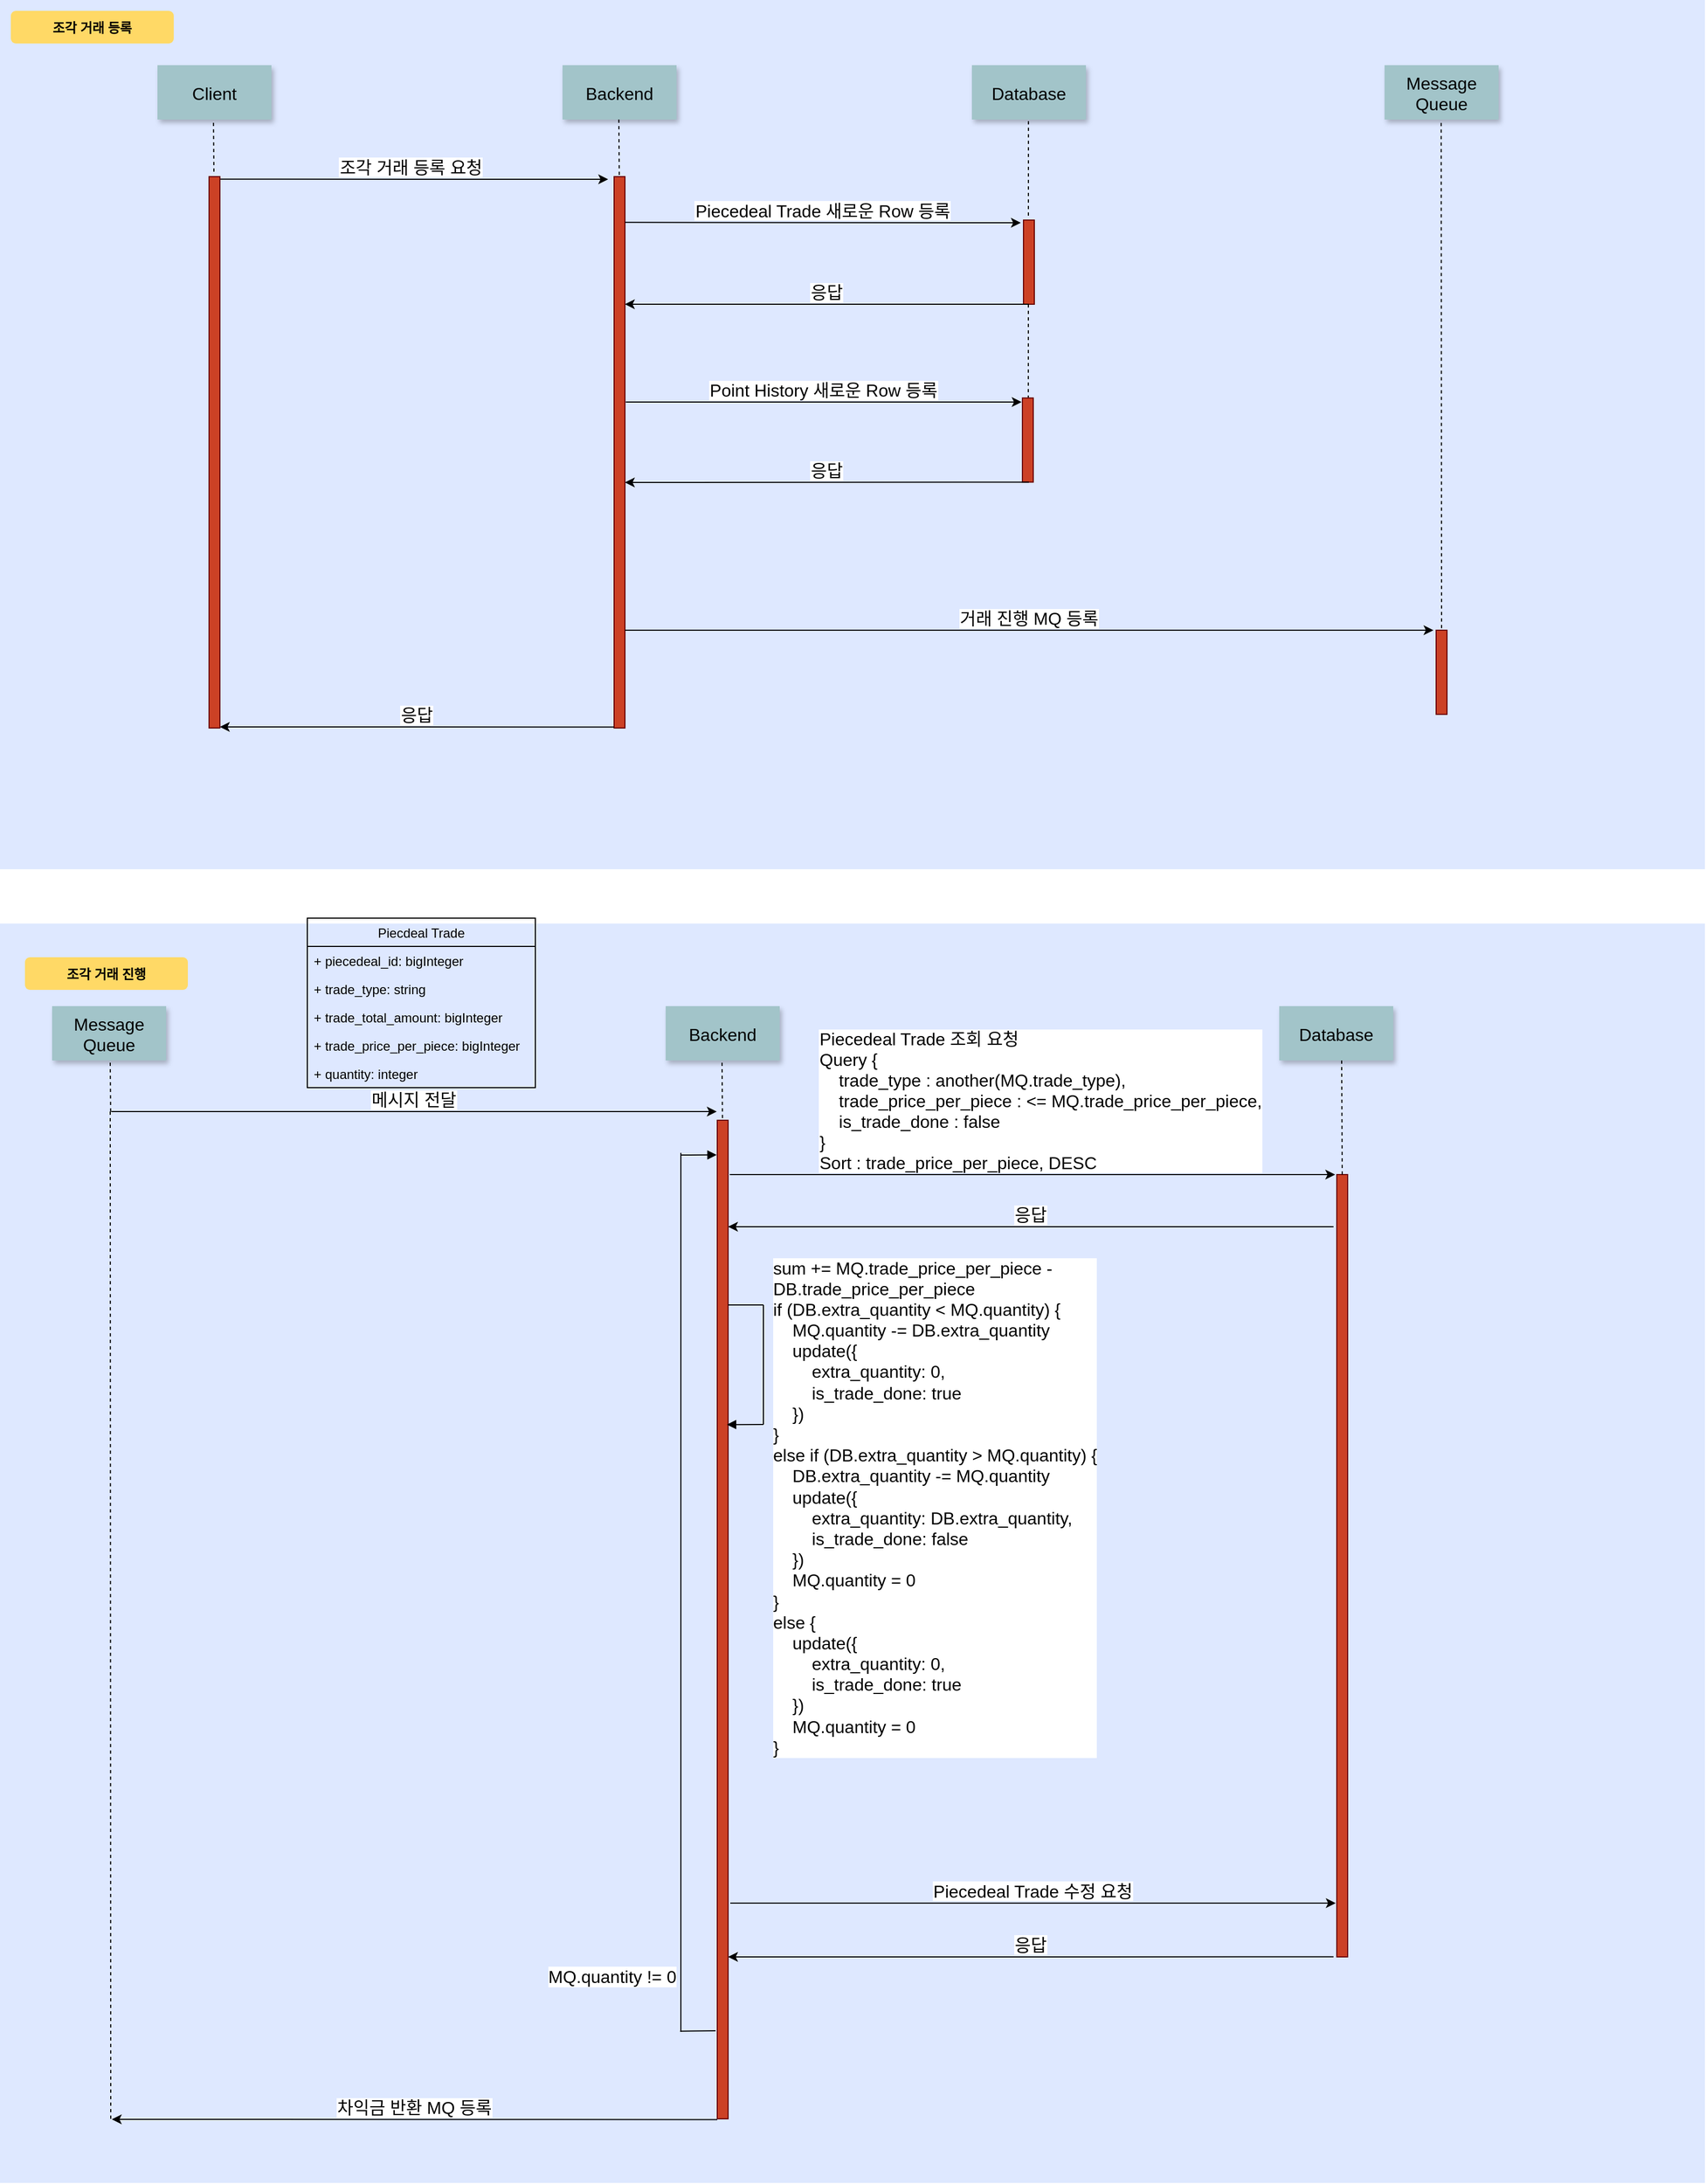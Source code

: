 <mxfile version="15.9.6" type="github">
  <diagram name="Page-1" id="9361dd3d-8414-5efd-6122-117bd74ce7a7">
    <mxGraphModel dx="4291" dy="3206" grid="1" gridSize="10" guides="1" tooltips="1" connect="1" arrows="1" fold="1" page="0" pageScale="1.5" pageWidth="826" pageHeight="1169" background="none" math="0" shadow="0">
      <root>
        <mxCell id="0" />
        <mxCell id="1" parent="0" />
        <mxCell id="69" value="" style="fillColor=#DEE8FF;strokeColor=none" parent="1" vertex="1">
          <mxGeometry x="1650" y="30" width="1570" height="800" as="geometry" />
        </mxCell>
        <mxCell id="71" value="조각 거래 등록" style="rounded=1;fontStyle=1;fillColor=#FFD966;strokeColor=none" parent="1" vertex="1">
          <mxGeometry x="1660" y="40" width="150" height="30" as="geometry" />
        </mxCell>
        <mxCell id="AhJz03Bt-B3YiPbpUyde-89" value="Client" style="shadow=1;fillColor=#A2C4C9;strokeColor=none;fontSize=16;" parent="1" vertex="1">
          <mxGeometry x="1795" y="90" width="105" height="50" as="geometry" />
        </mxCell>
        <mxCell id="AhJz03Bt-B3YiPbpUyde-90" value="Backend" style="shadow=1;fillColor=#A2C4C9;strokeColor=none;fontSize=16;" parent="1" vertex="1">
          <mxGeometry x="2168" y="90" width="105" height="50" as="geometry" />
        </mxCell>
        <mxCell id="AhJz03Bt-B3YiPbpUyde-91" value="Database" style="shadow=1;fillColor=#A2C4C9;strokeColor=none;fontSize=16;" parent="1" vertex="1">
          <mxGeometry x="2545" y="90" width="105" height="50" as="geometry" />
        </mxCell>
        <mxCell id="AhJz03Bt-B3YiPbpUyde-92" value="Message&#xa;Queue" style="shadow=1;fillColor=#A2C4C9;strokeColor=none;fontSize=16;" parent="1" vertex="1">
          <mxGeometry x="2925" y="90" width="105" height="50" as="geometry" />
        </mxCell>
        <mxCell id="AhJz03Bt-B3YiPbpUyde-94" value="조각 거래 등록 요청" style="edgeStyle=elbowEdgeStyle;elbow=vertical;verticalLabelPosition=top;verticalAlign=bottom;fontSize=16;" parent="1" edge="1">
          <mxGeometry x="1924.5" y="-38.12" width="100" height="100" as="geometry">
            <mxPoint x="1847" y="194.88" as="sourcePoint" />
            <mxPoint x="2210" y="195" as="targetPoint" />
            <Array as="points" />
          </mxGeometry>
        </mxCell>
        <mxCell id="AhJz03Bt-B3YiPbpUyde-95" value="" style="edgeStyle=none;endArrow=none;dashed=1" parent="1" edge="1">
          <mxGeometry x="2171.441" y="235" width="100" height="100" as="geometry">
            <mxPoint x="2219.87" y="140.0" as="sourcePoint" />
            <mxPoint x="2220.28" y="192" as="targetPoint" />
          </mxGeometry>
        </mxCell>
        <mxCell id="AhJz03Bt-B3YiPbpUyde-96" value="" style="fillColor=#CC4125;strokeColor=#660000" parent="1" vertex="1">
          <mxGeometry x="2215.5" y="192.56" width="10" height="507.44" as="geometry" />
        </mxCell>
        <mxCell id="AhJz03Bt-B3YiPbpUyde-97" value="Piecedeal Trade 새로운 Row 등록" style="edgeStyle=elbowEdgeStyle;elbow=vertical;verticalLabelPosition=top;verticalAlign=bottom;fontSize=16;" parent="1" edge="1">
          <mxGeometry x="2303" y="1.66" width="100" height="100" as="geometry">
            <mxPoint x="2225.5" y="234.66" as="sourcePoint" />
            <mxPoint x="2590" y="235" as="targetPoint" />
            <Array as="points" />
          </mxGeometry>
        </mxCell>
        <mxCell id="AhJz03Bt-B3YiPbpUyde-98" value="" style="edgeStyle=none;endArrow=none;dashed=1" parent="1" edge="1">
          <mxGeometry x="2548.641" y="236.56" width="100" height="100" as="geometry">
            <mxPoint x="2597.07" y="141.56" as="sourcePoint" />
            <mxPoint x="2597" y="231" as="targetPoint" />
          </mxGeometry>
        </mxCell>
        <mxCell id="AhJz03Bt-B3YiPbpUyde-99" value="" style="fillColor=#CC4125;strokeColor=#660000" parent="1" vertex="1">
          <mxGeometry x="2592.5" y="232.56" width="10" height="77.44" as="geometry" />
        </mxCell>
        <mxCell id="AhJz03Bt-B3YiPbpUyde-100" value="응답" style="edgeStyle=elbowEdgeStyle;elbow=vertical;verticalLabelPosition=top;verticalAlign=bottom;exitX=0.5;exitY=1;exitDx=0;exitDy=0;fontSize=16;" parent="1" source="AhJz03Bt-B3YiPbpUyde-99" target="AhJz03Bt-B3YiPbpUyde-96" edge="1">
          <mxGeometry x="2457.5" y="167" width="100" height="100" as="geometry">
            <mxPoint x="2380.0" y="400.0" as="sourcePoint" />
            <mxPoint x="2753" y="400.12" as="targetPoint" />
            <Array as="points" />
          </mxGeometry>
        </mxCell>
        <mxCell id="AhJz03Bt-B3YiPbpUyde-101" value="거래 진행 MQ 등록" style="edgeStyle=elbowEdgeStyle;elbow=vertical;verticalLabelPosition=top;verticalAlign=bottom;fontSize=16;" parent="1" edge="1">
          <mxGeometry x="2303" y="377" width="100" height="100" as="geometry">
            <mxPoint x="2225.5" y="610.0" as="sourcePoint" />
            <mxPoint x="2970" y="610" as="targetPoint" />
            <Array as="points" />
          </mxGeometry>
        </mxCell>
        <mxCell id="AhJz03Bt-B3YiPbpUyde-102" value="" style="edgeStyle=none;endArrow=none;dashed=1;entryX=0.5;entryY=0;entryDx=0;entryDy=0;" parent="1" edge="1" target="AhJz03Bt-B3YiPbpUyde-103">
          <mxGeometry x="2928.711" y="238.12" width="100" height="100" as="geometry">
            <mxPoint x="2977.14" y="143.12" as="sourcePoint" />
            <mxPoint x="2977" y="410" as="targetPoint" />
          </mxGeometry>
        </mxCell>
        <mxCell id="AhJz03Bt-B3YiPbpUyde-103" value="" style="fillColor=#CC4125;strokeColor=#660000" parent="1" vertex="1">
          <mxGeometry x="2972.5" y="610" width="10" height="77.44" as="geometry" />
        </mxCell>
        <mxCell id="AhJz03Bt-B3YiPbpUyde-105" value="응답" style="edgeStyle=elbowEdgeStyle;elbow=vertical;verticalLabelPosition=top;verticalAlign=bottom;fontSize=16;" parent="1" edge="1">
          <mxGeometry x="1930" y="466" width="100" height="100" as="geometry">
            <mxPoint x="2215.5" y="699.12" as="sourcePoint" />
            <mxPoint x="1852.5" y="699" as="targetPoint" />
            <Array as="points" />
          </mxGeometry>
        </mxCell>
        <mxCell id="AhJz03Bt-B3YiPbpUyde-106" value="" style="fillColor=#CC4125;strokeColor=#660000" parent="1" vertex="1">
          <mxGeometry x="1842.5" y="192.56" width="10" height="507.44" as="geometry" />
        </mxCell>
        <mxCell id="AhJz03Bt-B3YiPbpUyde-107" value="" style="edgeStyle=none;endArrow=none;dashed=1;" parent="1" edge="1">
          <mxGeometry x="1798.161" y="238" width="100" height="100" as="geometry">
            <mxPoint x="1846.59" y="143" as="sourcePoint" />
            <mxPoint x="1847" y="190" as="targetPoint" />
          </mxGeometry>
        </mxCell>
        <mxCell id="SZOiIeE2iXW8za4jXHJB-89" value="" style="fillColor=#DEE8FF;strokeColor=none" vertex="1" parent="1">
          <mxGeometry x="1650" y="880" width="1570" height="1159" as="geometry" />
        </mxCell>
        <mxCell id="SZOiIeE2iXW8za4jXHJB-90" value="조각 거래 진행" style="rounded=1;fontStyle=1;fillColor=#FFD966;strokeColor=none" vertex="1" parent="1">
          <mxGeometry x="1673" y="911" width="150" height="30" as="geometry" />
        </mxCell>
        <mxCell id="SZOiIeE2iXW8za4jXHJB-91" value="Message&#xa;Queue" style="shadow=1;fillColor=#A2C4C9;strokeColor=none;fontSize=16;" vertex="1" parent="1">
          <mxGeometry x="1698" y="956" width="105" height="50" as="geometry" />
        </mxCell>
        <mxCell id="SZOiIeE2iXW8za4jXHJB-93" value="Backend" style="shadow=1;fillColor=#A2C4C9;strokeColor=none;fontSize=16;" vertex="1" parent="1">
          <mxGeometry x="2263" y="956" width="105" height="50" as="geometry" />
        </mxCell>
        <mxCell id="SZOiIeE2iXW8za4jXHJB-94" value="Database" style="shadow=1;fillColor=#A2C4C9;strokeColor=none;fontSize=16;" vertex="1" parent="1">
          <mxGeometry x="2828" y="956" width="105" height="50" as="geometry" />
        </mxCell>
        <mxCell id="SZOiIeE2iXW8za4jXHJB-109" value="" style="edgeStyle=none;endArrow=none;dashed=1;" edge="1" parent="1">
          <mxGeometry x="1703.071" y="1103" width="100" height="100" as="geometry">
            <mxPoint x="1751.5" y="1008" as="sourcePoint" />
            <mxPoint x="1751.91" y="1055" as="targetPoint" />
          </mxGeometry>
        </mxCell>
        <mxCell id="SZOiIeE2iXW8za4jXHJB-111" value="메시지 전달" style="edgeStyle=elbowEdgeStyle;elbow=vertical;verticalLabelPosition=top;verticalAlign=bottom;fontSize=16;" edge="1" parent="1">
          <mxGeometry x="1830" y="820" width="100" height="100" as="geometry">
            <mxPoint x="1752.5" y="1053" as="sourcePoint" />
            <mxPoint x="2310" y="1053" as="targetPoint" />
            <Array as="points" />
          </mxGeometry>
        </mxCell>
        <mxCell id="SZOiIeE2iXW8za4jXHJB-112" value="" style="edgeStyle=none;endArrow=none;dashed=1" edge="1" parent="1">
          <mxGeometry x="2266.481" y="1103" width="100" height="100" as="geometry">
            <mxPoint x="2314.91" y="1008.0" as="sourcePoint" />
            <mxPoint x="2315.32" y="1060" as="targetPoint" />
          </mxGeometry>
        </mxCell>
        <mxCell id="SZOiIeE2iXW8za4jXHJB-113" value="" style="fillColor=#CC4125;strokeColor=#660000" vertex="1" parent="1">
          <mxGeometry x="2310.5" y="1061" width="10" height="919" as="geometry" />
        </mxCell>
        <mxCell id="SZOiIeE2iXW8za4jXHJB-114" value="Piecdeal Trade" style="swimlane;fontStyle=0;childLayout=stackLayout;horizontal=1;startSize=26;fillColor=none;horizontalStack=0;resizeParent=1;resizeParentMax=0;resizeLast=0;collapsible=1;marginBottom=0;" vertex="1" parent="1">
          <mxGeometry x="1933" y="875" width="210" height="156" as="geometry" />
        </mxCell>
        <mxCell id="SZOiIeE2iXW8za4jXHJB-115" value="+ piecedeal_id: bigInteger" style="text;strokeColor=none;fillColor=none;align=left;verticalAlign=top;spacingLeft=4;spacingRight=4;overflow=hidden;rotatable=0;points=[[0,0.5],[1,0.5]];portConstraint=eastwest;" vertex="1" parent="SZOiIeE2iXW8za4jXHJB-114">
          <mxGeometry y="26" width="210" height="26" as="geometry" />
        </mxCell>
        <mxCell id="SZOiIeE2iXW8za4jXHJB-116" value="+ trade_type: string" style="text;strokeColor=none;fillColor=none;align=left;verticalAlign=top;spacingLeft=4;spacingRight=4;overflow=hidden;rotatable=0;points=[[0,0.5],[1,0.5]];portConstraint=eastwest;" vertex="1" parent="SZOiIeE2iXW8za4jXHJB-114">
          <mxGeometry y="52" width="210" height="26" as="geometry" />
        </mxCell>
        <mxCell id="SZOiIeE2iXW8za4jXHJB-117" value="+ trade_total_amount: bigInteger" style="text;strokeColor=none;fillColor=none;align=left;verticalAlign=top;spacingLeft=4;spacingRight=4;overflow=hidden;rotatable=0;points=[[0,0.5],[1,0.5]];portConstraint=eastwest;" vertex="1" parent="SZOiIeE2iXW8za4jXHJB-114">
          <mxGeometry y="78" width="210" height="26" as="geometry" />
        </mxCell>
        <mxCell id="SZOiIeE2iXW8za4jXHJB-119" value="+ trade_price_per_piece: bigInteger" style="text;strokeColor=none;fillColor=none;align=left;verticalAlign=top;spacingLeft=4;spacingRight=4;overflow=hidden;rotatable=0;points=[[0,0.5],[1,0.5]];portConstraint=eastwest;" vertex="1" parent="SZOiIeE2iXW8za4jXHJB-114">
          <mxGeometry y="104" width="210" height="26" as="geometry" />
        </mxCell>
        <mxCell id="SZOiIeE2iXW8za4jXHJB-118" value="+ quantity: integer" style="text;strokeColor=none;fillColor=none;align=left;verticalAlign=top;spacingLeft=4;spacingRight=4;overflow=hidden;rotatable=0;points=[[0,0.5],[1,0.5]];portConstraint=eastwest;" vertex="1" parent="SZOiIeE2iXW8za4jXHJB-114">
          <mxGeometry y="130" width="210" height="26" as="geometry" />
        </mxCell>
        <mxCell id="SZOiIeE2iXW8za4jXHJB-120" value="" style="fillColor=#CC4125;strokeColor=#660000" vertex="1" parent="1">
          <mxGeometry x="2881" y="1111" width="10" height="720" as="geometry" />
        </mxCell>
        <mxCell id="SZOiIeE2iXW8za4jXHJB-121" value="" style="edgeStyle=none;endArrow=none;dashed=1;entryX=0.5;entryY=0;entryDx=0;entryDy=0;" edge="1" parent="1" target="SZOiIeE2iXW8za4jXHJB-120">
          <mxGeometry x="2837.071" y="1101" width="100" height="100" as="geometry">
            <mxPoint x="2885.5" y="1006" as="sourcePoint" />
            <mxPoint x="2885.91" y="1058" as="targetPoint" />
          </mxGeometry>
        </mxCell>
        <mxCell id="SZOiIeE2iXW8za4jXHJB-123" value="Piecedeal Trade 조회 요청&#xa;Query {&#xa;    trade_type : another(MQ.trade_type),&#xa;    trade_price_per_piece : &lt;= MQ.trade_price_per_piece,&#xa;    is_trade_done : false&#xa;}&#xa;Sort : trade_price_per_piece, DESC" style="edgeStyle=elbowEdgeStyle;elbow=vertical;verticalLabelPosition=top;verticalAlign=bottom;fontSize=16;align=left;" edge="1" parent="1">
          <mxGeometry x="-97" y="1" width="100" height="100" as="geometry">
            <mxPoint x="2322" y="1111" as="sourcePoint" />
            <mxPoint x="2879.5" y="1111" as="targetPoint" />
            <Array as="points" />
            <mxPoint x="-198" as="offset" />
          </mxGeometry>
        </mxCell>
        <mxCell id="SZOiIeE2iXW8za4jXHJB-124" value="" style="edgeStyle=none;endArrow=none;dashed=1" edge="1" parent="1">
          <mxGeometry x="2548.551" y="405" width="100" height="100" as="geometry">
            <mxPoint x="2596.98" y="310.0" as="sourcePoint" />
            <mxPoint x="2596.91" y="399.44" as="targetPoint" />
          </mxGeometry>
        </mxCell>
        <mxCell id="SZOiIeE2iXW8za4jXHJB-125" value="Point History 새로운 Row 등록" style="edgeStyle=elbowEdgeStyle;elbow=vertical;verticalLabelPosition=top;verticalAlign=bottom;fontSize=16;" edge="1" parent="1">
          <mxGeometry x="2303.75" y="167" width="100" height="100" as="geometry">
            <mxPoint x="2226.25" y="400.0" as="sourcePoint" />
            <mxPoint x="2590.75" y="400.34" as="targetPoint" />
            <Array as="points" />
          </mxGeometry>
        </mxCell>
        <mxCell id="SZOiIeE2iXW8za4jXHJB-126" value="" style="fillColor=#CC4125;strokeColor=#660000" vertex="1" parent="1">
          <mxGeometry x="2591.5" y="396.28" width="10" height="77.44" as="geometry" />
        </mxCell>
        <mxCell id="SZOiIeE2iXW8za4jXHJB-127" value="응답" style="edgeStyle=elbowEdgeStyle;elbow=vertical;verticalLabelPosition=top;verticalAlign=bottom;exitX=0.5;exitY=1;exitDx=0;exitDy=0;fontSize=16;" edge="1" parent="1">
          <mxGeometry x="2457.5" y="330.72" width="100" height="100" as="geometry">
            <mxPoint x="2597.5" y="473.72" as="sourcePoint" />
            <mxPoint x="2225.5" y="474.308" as="targetPoint" />
            <Array as="points" />
          </mxGeometry>
        </mxCell>
        <mxCell id="SZOiIeE2iXW8za4jXHJB-129" value="응답" style="edgeStyle=elbowEdgeStyle;elbow=vertical;verticalLabelPosition=top;verticalAlign=bottom;fontSize=16;" edge="1" parent="1">
          <mxGeometry x="2398" y="926" width="100" height="100" as="geometry">
            <mxPoint x="2878" y="1159" as="sourcePoint" />
            <mxPoint x="2320.5" y="1159" as="targetPoint" />
            <Array as="points" />
          </mxGeometry>
        </mxCell>
        <mxCell id="SZOiIeE2iXW8za4jXHJB-132" value="" style="endArrow=none;html=1;rounded=0;" edge="1" parent="1">
          <mxGeometry width="50" height="50" relative="1" as="geometry">
            <mxPoint x="2320.5" y="1231" as="sourcePoint" />
            <mxPoint x="2353" y="1231" as="targetPoint" />
          </mxGeometry>
        </mxCell>
        <mxCell id="SZOiIeE2iXW8za4jXHJB-134" value="" style="endArrow=none;html=1;rounded=0;" edge="1" parent="1">
          <mxGeometry width="50" height="50" relative="1" as="geometry">
            <mxPoint x="2353" y="1231" as="sourcePoint" />
            <mxPoint x="2353" y="1341" as="targetPoint" />
          </mxGeometry>
        </mxCell>
        <mxCell id="SZOiIeE2iXW8za4jXHJB-136" value="&lt;div&gt;sum += MQ.trade_price_per_piece -&amp;nbsp;&lt;/div&gt;DB.trade_price_per_piece&lt;div&gt;if (DB.extra_quantity &amp;lt; MQ.quantity) {&lt;/div&gt;&lt;div&gt;&amp;nbsp; &amp;nbsp; MQ.quantity -= DB.extra_quantity&lt;/div&gt;&lt;div&gt;&amp;nbsp; &amp;nbsp; update({&lt;/div&gt;&lt;div&gt;&amp;nbsp; &amp;nbsp; &amp;nbsp; &amp;nbsp; extra_quantity: 0,&lt;/div&gt;&lt;div&gt;&amp;nbsp; &amp;nbsp; &amp;nbsp; &amp;nbsp; is_trade_done: true&lt;/div&gt;&lt;div&gt;&amp;nbsp; &amp;nbsp; })&lt;/div&gt;&lt;div&gt;}&lt;/div&gt;&lt;div&gt;else if (DB.extra_quantity &amp;gt; MQ.quantity) {&lt;/div&gt;&lt;div&gt;&amp;nbsp; &amp;nbsp; DB.extra_quantity -= MQ.quantity&lt;/div&gt;&lt;div&gt;&amp;nbsp; &amp;nbsp; update({&lt;/div&gt;&lt;div&gt;&amp;nbsp; &amp;nbsp; &amp;nbsp; &amp;nbsp; extra_quantity: DB.extra_quantity,&lt;/div&gt;&lt;div&gt;&amp;nbsp; &amp;nbsp; &amp;nbsp; &amp;nbsp; is_trade_done: false&lt;/div&gt;&lt;div&gt;&amp;nbsp; &amp;nbsp; })&lt;/div&gt;&lt;div&gt;&amp;nbsp; &amp;nbsp; MQ.quantity = 0&lt;/div&gt;&lt;div&gt;}&lt;/div&gt;&lt;div&gt;else {&lt;/div&gt;&lt;div&gt;&amp;nbsp; &amp;nbsp; update({&lt;/div&gt;&lt;div&gt;&amp;nbsp; &amp;nbsp; &amp;nbsp; &amp;nbsp; extra_quantity: 0,&lt;/div&gt;&lt;div&gt;&amp;nbsp; &amp;nbsp; &amp;nbsp; &amp;nbsp; is_trade_done: true&lt;/div&gt;&lt;div&gt;&amp;nbsp; &amp;nbsp; })&lt;/div&gt;&lt;div&gt;&amp;nbsp; &amp;nbsp; MQ.quantity = 0&lt;/div&gt;&lt;div&gt;}&lt;/div&gt;" style="html=1;verticalAlign=bottom;endArrow=block;rounded=0;entryX=1.591;entryY=0.835;entryDx=0;entryDy=0;entryPerimeter=0;fontSize=16;align=left;" edge="1" parent="1">
          <mxGeometry x="-1" y="309" width="80" relative="1" as="geometry">
            <mxPoint x="2353" y="1341" as="sourcePoint" />
            <mxPoint x="2319.41" y="1341.112" as="targetPoint" />
            <mxPoint x="6" as="offset" />
          </mxGeometry>
        </mxCell>
        <mxCell id="SZOiIeE2iXW8za4jXHJB-137" value="Piecedeal Trade 수정 요청" style="edgeStyle=elbowEdgeStyle;elbow=vertical;verticalLabelPosition=top;verticalAlign=bottom;fontSize=16;" edge="1" parent="1">
          <mxGeometry x="2400" y="1548.47" width="100" height="100" as="geometry">
            <mxPoint x="2322.5" y="1781.47" as="sourcePoint" />
            <mxPoint x="2880" y="1781.47" as="targetPoint" />
            <Array as="points" />
          </mxGeometry>
        </mxCell>
        <mxCell id="SZOiIeE2iXW8za4jXHJB-140" value="응답" style="edgeStyle=elbowEdgeStyle;elbow=vertical;verticalLabelPosition=top;verticalAlign=bottom;fontSize=16;" edge="1" parent="1">
          <mxGeometry x="2398" y="1597.91" width="100" height="100" as="geometry">
            <mxPoint x="2878.0" y="1830.91" as="sourcePoint" />
            <mxPoint x="2320.5" y="1830.91" as="targetPoint" />
            <Array as="points" />
          </mxGeometry>
        </mxCell>
        <mxCell id="SZOiIeE2iXW8za4jXHJB-146" value="" style="endArrow=none;html=1;rounded=0;" edge="1" parent="1">
          <mxGeometry width="50" height="50" relative="1" as="geometry">
            <mxPoint x="2276.32" y="1899.41" as="sourcePoint" />
            <mxPoint x="2308.82" y="1899.41" as="targetPoint" />
            <Array as="points">
              <mxPoint x="2309" y="1899" />
            </Array>
          </mxGeometry>
        </mxCell>
        <mxCell id="SZOiIeE2iXW8za4jXHJB-147" value="" style="endArrow=none;html=1;rounded=0;" edge="1" parent="1">
          <mxGeometry width="50" height="50" relative="1" as="geometry">
            <mxPoint x="2277" y="1091" as="sourcePoint" />
            <mxPoint x="2277" y="1900" as="targetPoint" />
          </mxGeometry>
        </mxCell>
        <mxCell id="SZOiIeE2iXW8za4jXHJB-148" value="MQ.quantity != 0" style="html=1;verticalAlign=bottom;endArrow=block;rounded=0;fontSize=16;align=left;entryX=-0.056;entryY=0.058;entryDx=0;entryDy=0;entryPerimeter=0;" edge="1" parent="1">
          <mxGeometry x="-1" y="-778" width="80" relative="1" as="geometry">
            <mxPoint x="2277" y="1093" as="sourcePoint" />
            <mxPoint x="2309.94" y="1092.9" as="targetPoint" />
            <mxPoint x="-126" y="-10" as="offset" />
          </mxGeometry>
        </mxCell>
        <mxCell id="SZOiIeE2iXW8za4jXHJB-149" value="" style="edgeStyle=none;endArrow=none;dashed=1;" edge="1" parent="1">
          <mxGeometry x="1703.071" y="1148" width="100" height="100" as="geometry">
            <mxPoint x="1751.5" y="1053" as="sourcePoint" />
            <mxPoint x="1752" y="1980" as="targetPoint" />
          </mxGeometry>
        </mxCell>
        <mxCell id="SZOiIeE2iXW8za4jXHJB-150" value="차익금 반환 MQ 등록" style="edgeStyle=elbowEdgeStyle;elbow=vertical;verticalLabelPosition=top;verticalAlign=bottom;fontSize=16;" edge="1" parent="1">
          <mxGeometry x="1830.5" y="1747.71" width="100" height="100" as="geometry">
            <mxPoint x="2310.5" y="1980.71" as="sourcePoint" />
            <mxPoint x="1753" y="1980.71" as="targetPoint" />
            <Array as="points" />
          </mxGeometry>
        </mxCell>
      </root>
    </mxGraphModel>
  </diagram>
</mxfile>
